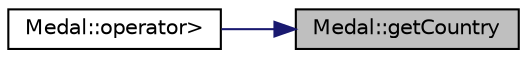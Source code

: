 digraph "Medal::getCountry"
{
 // LATEX_PDF_SIZE
  edge [fontname="Helvetica",fontsize="10",labelfontname="Helvetica",labelfontsize="10"];
  node [fontname="Helvetica",fontsize="10",shape=record];
  rankdir="RL";
  Node1 [label="Medal::getCountry",height=0.2,width=0.4,color="black", fillcolor="grey75", style="filled", fontcolor="black",tooltip=" "];
  Node1 -> Node2 [dir="back",color="midnightblue",fontsize="10",style="solid",fontname="Helvetica"];
  Node2 [label="Medal::operator\>",height=0.2,width=0.4,color="black", fillcolor="white", style="filled",URL="$class_medal.html#a1f78345903adcae7832b5864ca53355e",tooltip=" "];
}
